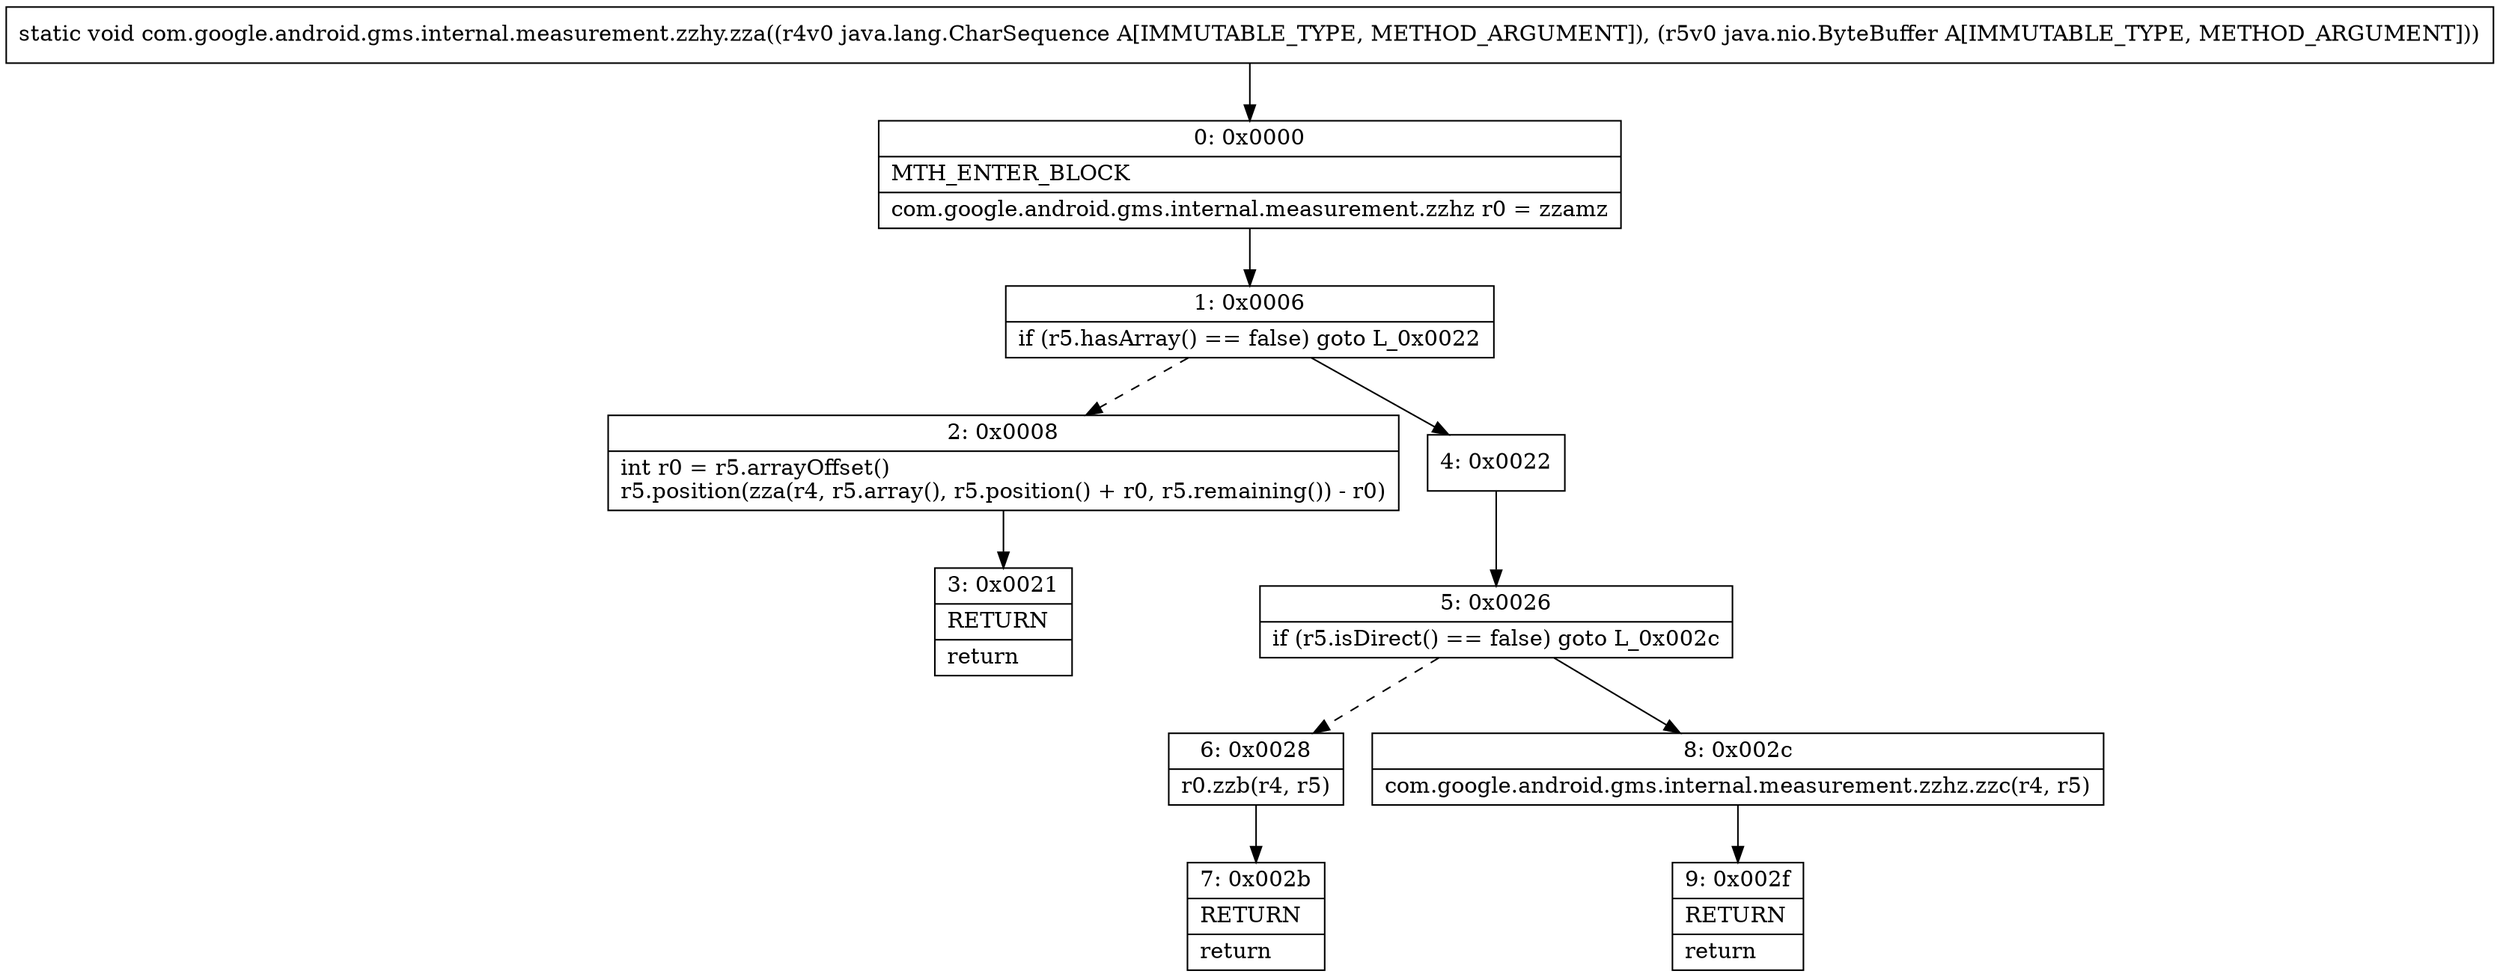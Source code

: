 digraph "CFG forcom.google.android.gms.internal.measurement.zzhy.zza(Ljava\/lang\/CharSequence;Ljava\/nio\/ByteBuffer;)V" {
Node_0 [shape=record,label="{0\:\ 0x0000|MTH_ENTER_BLOCK\l|com.google.android.gms.internal.measurement.zzhz r0 = zzamz\l}"];
Node_1 [shape=record,label="{1\:\ 0x0006|if (r5.hasArray() == false) goto L_0x0022\l}"];
Node_2 [shape=record,label="{2\:\ 0x0008|int r0 = r5.arrayOffset()\lr5.position(zza(r4, r5.array(), r5.position() + r0, r5.remaining()) \- r0)\l}"];
Node_3 [shape=record,label="{3\:\ 0x0021|RETURN\l|return\l}"];
Node_4 [shape=record,label="{4\:\ 0x0022}"];
Node_5 [shape=record,label="{5\:\ 0x0026|if (r5.isDirect() == false) goto L_0x002c\l}"];
Node_6 [shape=record,label="{6\:\ 0x0028|r0.zzb(r4, r5)\l}"];
Node_7 [shape=record,label="{7\:\ 0x002b|RETURN\l|return\l}"];
Node_8 [shape=record,label="{8\:\ 0x002c|com.google.android.gms.internal.measurement.zzhz.zzc(r4, r5)\l}"];
Node_9 [shape=record,label="{9\:\ 0x002f|RETURN\l|return\l}"];
MethodNode[shape=record,label="{static void com.google.android.gms.internal.measurement.zzhy.zza((r4v0 java.lang.CharSequence A[IMMUTABLE_TYPE, METHOD_ARGUMENT]), (r5v0 java.nio.ByteBuffer A[IMMUTABLE_TYPE, METHOD_ARGUMENT])) }"];
MethodNode -> Node_0;
Node_0 -> Node_1;
Node_1 -> Node_2[style=dashed];
Node_1 -> Node_4;
Node_2 -> Node_3;
Node_4 -> Node_5;
Node_5 -> Node_6[style=dashed];
Node_5 -> Node_8;
Node_6 -> Node_7;
Node_8 -> Node_9;
}

